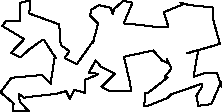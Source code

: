 unitsize(0.001cm);
// 23094.1
draw((2995,264)--(2656,128));
draw((2656,128)--(2581,121));
draw((2581,121)--(2592,248));
draw((2592,248)--(2597,349));
draw((2597,349)--(2658,360));
draw((2658,360)--(2993,624));
draw((2993,624)--(2944,632));
draw((2944,632)--(3060,781));
draw((3060,781)--(2982,949));
draw((2982,949)--(3023,871));
draw((3023,871)--(2901,920));
draw((2901,920)--(2740,1101));
draw((2740,1101)--(2223,990));
draw((2223,990)--(2334,523));
draw((2334,523)--(2347,388));
draw((2347,388)--(1962,389));
draw((1962,389)--(1828,456));
draw((1828,456)--(2067,694));
draw((2067,694)--(1819,814));
draw((1819,814)--(1725,927));
draw((1725,927)--(1604,706));
draw((1604,706)--(1766,692));
draw((1766,692)--(1766,678));
draw((1766,678)--(1529,581));
draw((1529,581)--(1541,354));
draw((1541,354)--(1346,408));
draw((1346,408)--(1272,246));
draw((1272,246)--(1203,385));
draw((1203,385)--(1017,333));
draw((1017,333)--(634,294));
draw((634,294)--(460,267));
draw((460,267)--(366,339));
draw((366,339)--(387,199));
draw((387,199)--(547,25));
draw((547,25)--(264,36));
draw((264,36)--(278,165));
draw((278,165)--(202,233));
draw((202,233)--(47,363));
draw((47,363)--(240,619));
draw((240,619)--(781,670));
draw((781,670)--(931,512));
draw((931,512)--(981,848));
draw((981,848)--(997,942));
draw((997,942)--(1009,1001));
draw((1009,1001)--(1021,962));
draw((1021,962)--(811,1295));
draw((811,1295)--(778,1282));
draw((778,1282)--(555,1121));
draw((555,1121)--(401,980));
draw((401,980)--(235,1059));
draw((235,1059)--(241,1069));
draw((241,1069)--(464,1302));
draw((464,1302)--(80,1533));
draw((80,1533)--(149,1629));
draw((149,1629)--(386,1616));
draw((386,1616)--(394,1944));
draw((394,1944)--(571,1982));
draw((571,1982)--(555,1753));
draw((555,1753)--(1082,1561));
draw((1082,1561)--(1109,1196));
draw((1109,1196)--(1264,1090));
draw((1264,1090)--(1179,969));
draw((1179,969)--(1393,859));
draw((1393,859)--(1699,1294));
draw((1699,1294)--(1677,1238));
draw((1677,1238)--(1768,1578));
draw((1768,1578)--(1623,1723));
draw((1623,1723)--(1632,1742));
draw((1632,1742)--(1646,1817));
draw((1646,1817)--(1787,1902));
draw((1787,1902)--(1994,1852));
draw((1994,1852)--(2028,1736));
draw((2028,1736)--(2050,1833));
draw((2050,1833)--(2214,1977));
draw((2214,1977)--(2374,1944));
draw((2374,1944)--(2221,1578));
draw((2221,1578)--(2356,1568));
draw((2356,1568)--(2834,1512));
draw((2834,1512)--(3007,1524));
draw((3007,1524)--(2927,1777));
draw((2927,1777)--(3248,1906));
draw((3248,1906)--(3220,1945));
draw((3220,1945)--(3373,1902));
draw((3373,1902)--(3786,1862));
draw((3786,1862)--(3805,1619));
draw((3805,1619)--(3918,1217));
draw((3918,1217)--(3332,1049));
draw((3332,1049)--(3535,1112));
draw((3535,1112)--(3452,637));
draw((3452,637)--(3642,699));
draw((3642,699)--(3868,697));
draw((3868,697)--(3946,459));
draw((3946,459)--(3935,540));
draw((3935,540)--(3766,154));
draw((3766,154)--(3538,125));
draw((3538,125)--(3503,301));
draw((3503,301)--(3600,459));
draw((3600,459)--(3599,514));
draw((3599,514)--(3062,329));
draw((3062,329)--(2995,264));
